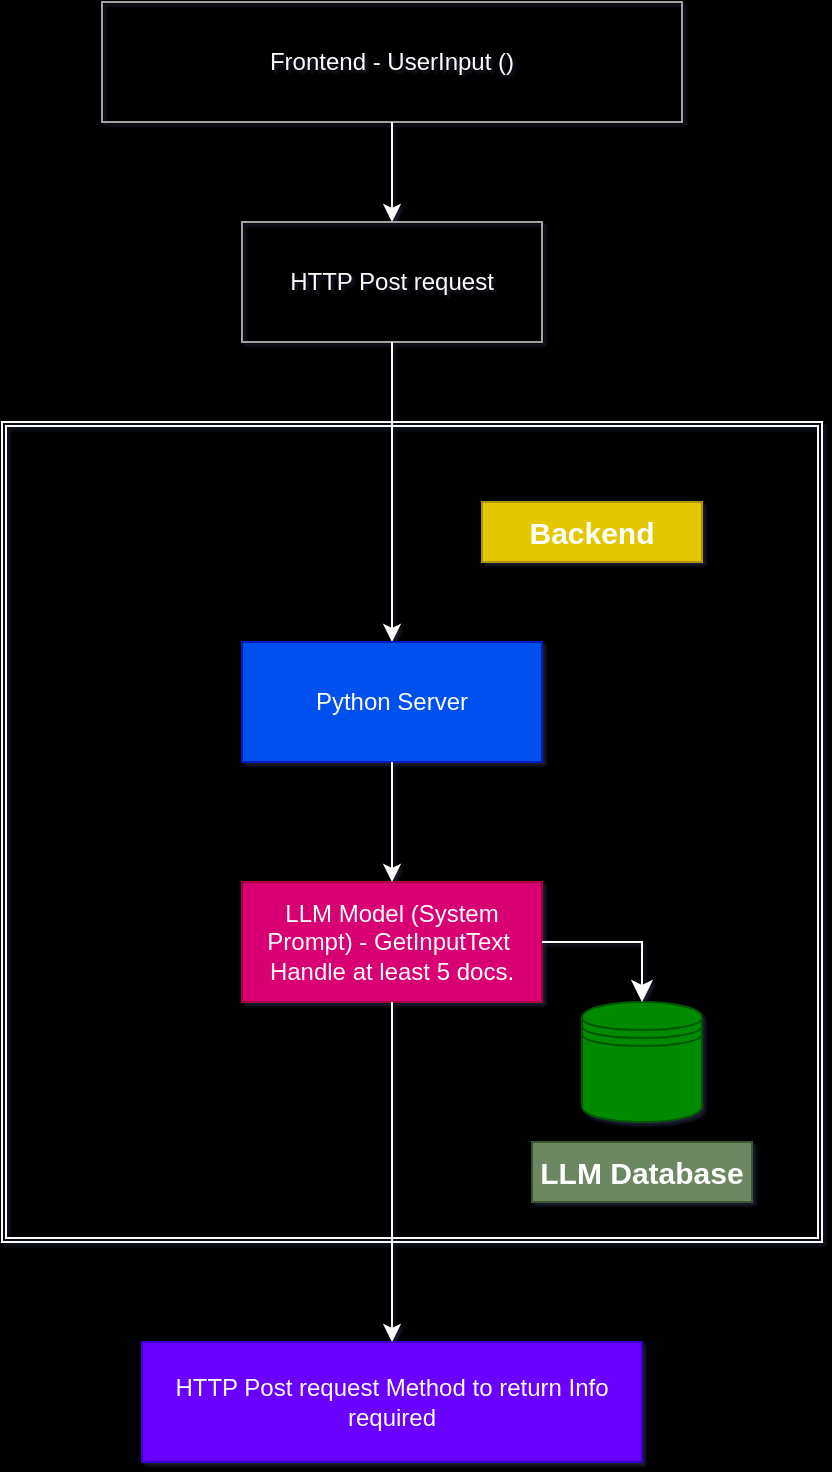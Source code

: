 <mxfile>
    <diagram id="p_MSwOTNBvu636VDhCNJ" name="Page-1">
        <mxGraphModel dx="1671" dy="1147" grid="1" gridSize="10" guides="1" tooltips="1" connect="1" arrows="1" fold="1" page="1" pageScale="1" pageWidth="850" pageHeight="1100" background="#000000" math="0" shadow="1">
            <root>
                <mxCell id="0"/>
                <mxCell id="1" parent="0"/>
                <mxCell id="2" value="&lt;font style=&quot;color: rgb(252, 252, 252);&quot;&gt;Frontend - UserInput ()&lt;/font&gt;" style="rounded=0;whiteSpace=wrap;html=1;gradientColor=none;fillColor=none;strokeColor=#A1A1A1;" vertex="1" parent="1">
                    <mxGeometry x="260" y="80" width="290" height="60" as="geometry"/>
                </mxCell>
                <mxCell id="3" value="" style="endArrow=classic;html=1;exitX=0.5;exitY=1;exitDx=0;exitDy=0;strokeColor=#FCFCFC;" edge="1" parent="1" source="2" target="4">
                    <mxGeometry width="50" height="50" relative="1" as="geometry">
                        <mxPoint x="400" y="610" as="sourcePoint"/>
                        <mxPoint x="400" y="200" as="targetPoint"/>
                    </mxGeometry>
                </mxCell>
                <mxCell id="4" value="&lt;font style=&quot;color: rgb(252, 252, 252);&quot;&gt;HTTP Post request&lt;/font&gt;" style="rounded=0;whiteSpace=wrap;html=1;gradientColor=none;fillColor=none;strokeColor=#A1A1A1;" vertex="1" parent="1">
                    <mxGeometry x="330" y="190" width="150" height="60" as="geometry"/>
                </mxCell>
                <mxCell id="6" value="" style="endArrow=classic;html=1;strokeColor=#FCFCFC;exitX=0.5;exitY=1;exitDx=0;exitDy=0;entryX=0.5;entryY=0;entryDx=0;entryDy=0;" edge="1" parent="1" source="4" target="7">
                    <mxGeometry width="50" height="50" relative="1" as="geometry">
                        <mxPoint x="400" y="610" as="sourcePoint"/>
                        <mxPoint x="405" y="370" as="targetPoint"/>
                    </mxGeometry>
                </mxCell>
                <mxCell id="7" value="&lt;font style=&quot;color: rgb(252, 252, 252);&quot;&gt;Python Server&lt;/font&gt;" style="rounded=0;whiteSpace=wrap;html=1;fillColor=#0050ef;strokeColor=#001DBC;fontColor=#ffffff;" vertex="1" parent="1">
                    <mxGeometry x="330" y="400" width="150" height="60" as="geometry"/>
                </mxCell>
                <mxCell id="8" value="&lt;font style=&quot;color: rgb(252, 252, 252);&quot;&gt;LLM Model (System Prompt) - GetInputText&amp;nbsp;&lt;br&gt;Handle at least 5 docs.&lt;/font&gt;" style="rounded=0;whiteSpace=wrap;html=1;fillColor=#d80073;strokeColor=#A50040;fontColor=#ffffff;" vertex="1" parent="1">
                    <mxGeometry x="330" y="520" width="150" height="60" as="geometry"/>
                </mxCell>
                <mxCell id="9" value="" style="endArrow=classic;html=1;strokeColor=#FCFCFC;exitX=0.5;exitY=1;exitDx=0;exitDy=0;entryX=0.5;entryY=0;entryDx=0;entryDy=0;" edge="1" parent="1" source="7" target="8">
                    <mxGeometry width="50" height="50" relative="1" as="geometry">
                        <mxPoint x="415" y="290" as="sourcePoint"/>
                        <mxPoint x="415" y="380" as="targetPoint"/>
                    </mxGeometry>
                </mxCell>
                <mxCell id="10" value="&lt;font style=&quot;color: rgb(252, 252, 252);&quot;&gt;HTTP Post request Method to return Info required&lt;/font&gt;" style="rounded=0;whiteSpace=wrap;html=1;fillColor=#6a00ff;strokeColor=#3700CC;fontColor=#ffffff;" vertex="1" parent="1">
                    <mxGeometry x="280" y="750" width="250" height="60" as="geometry"/>
                </mxCell>
                <mxCell id="11" value="" style="endArrow=classic;html=1;strokeColor=#FCFCFC;exitX=0.5;exitY=1;exitDx=0;exitDy=0;entryX=0.5;entryY=0;entryDx=0;entryDy=0;" edge="1" parent="1" source="8" target="10">
                    <mxGeometry width="50" height="50" relative="1" as="geometry">
                        <mxPoint x="415" y="440" as="sourcePoint"/>
                        <mxPoint x="415" y="530" as="targetPoint"/>
                    </mxGeometry>
                </mxCell>
                <mxCell id="12" value="" style="shape=ext;double=1;whiteSpace=wrap;html=1;aspect=fixed;gradientColor=default;fillColor=none;strokeColor=#FCFCFC;" vertex="1" parent="1">
                    <mxGeometry x="210" y="290" width="410" height="410" as="geometry"/>
                </mxCell>
                <mxCell id="13" value="" style="shape=datastore;whiteSpace=wrap;html=1;fillColor=#008a00;fontColor=#ffffff;strokeColor=#005700;" vertex="1" parent="1">
                    <mxGeometry x="500" y="580" width="60" height="60" as="geometry"/>
                </mxCell>
                <mxCell id="14" value="" style="edgeStyle=segmentEdgeStyle;endArrow=classic;html=1;curved=0;rounded=0;endSize=8;startSize=8;entryX=0.5;entryY=0;entryDx=0;entryDy=0;exitX=1;exitY=0.5;exitDx=0;exitDy=0;strokeColor=#FCFCFC;" edge="1" parent="1" source="8" target="13">
                    <mxGeometry width="50" height="50" relative="1" as="geometry">
                        <mxPoint x="400" y="610" as="sourcePoint"/>
                        <mxPoint x="450" y="560" as="targetPoint"/>
                    </mxGeometry>
                </mxCell>
                <mxCell id="19" value="&lt;font style=&quot;font-size: 15px; color: rgb(255, 255, 255);&quot;&gt;&lt;b style=&quot;&quot;&gt;Backend&lt;/b&gt;&lt;/font&gt;" style="text;html=1;align=center;verticalAlign=middle;whiteSpace=wrap;rounded=0;fillColor=#e3c800;fontColor=#000000;strokeColor=#B09500;" vertex="1" parent="1">
                    <mxGeometry x="450" y="330" width="110" height="30" as="geometry"/>
                </mxCell>
                <mxCell id="20" value="&lt;font style=&quot;font-size: 15px; color: rgb(255, 255, 255);&quot;&gt;&lt;b style=&quot;&quot;&gt;LLM Database&lt;/b&gt;&lt;/font&gt;" style="text;html=1;align=center;verticalAlign=middle;whiteSpace=wrap;rounded=0;fillColor=#6d8764;fontColor=#ffffff;strokeColor=#3A5431;" vertex="1" parent="1">
                    <mxGeometry x="475" y="650" width="110" height="30" as="geometry"/>
                </mxCell>
            </root>
        </mxGraphModel>
    </diagram>
</mxfile>